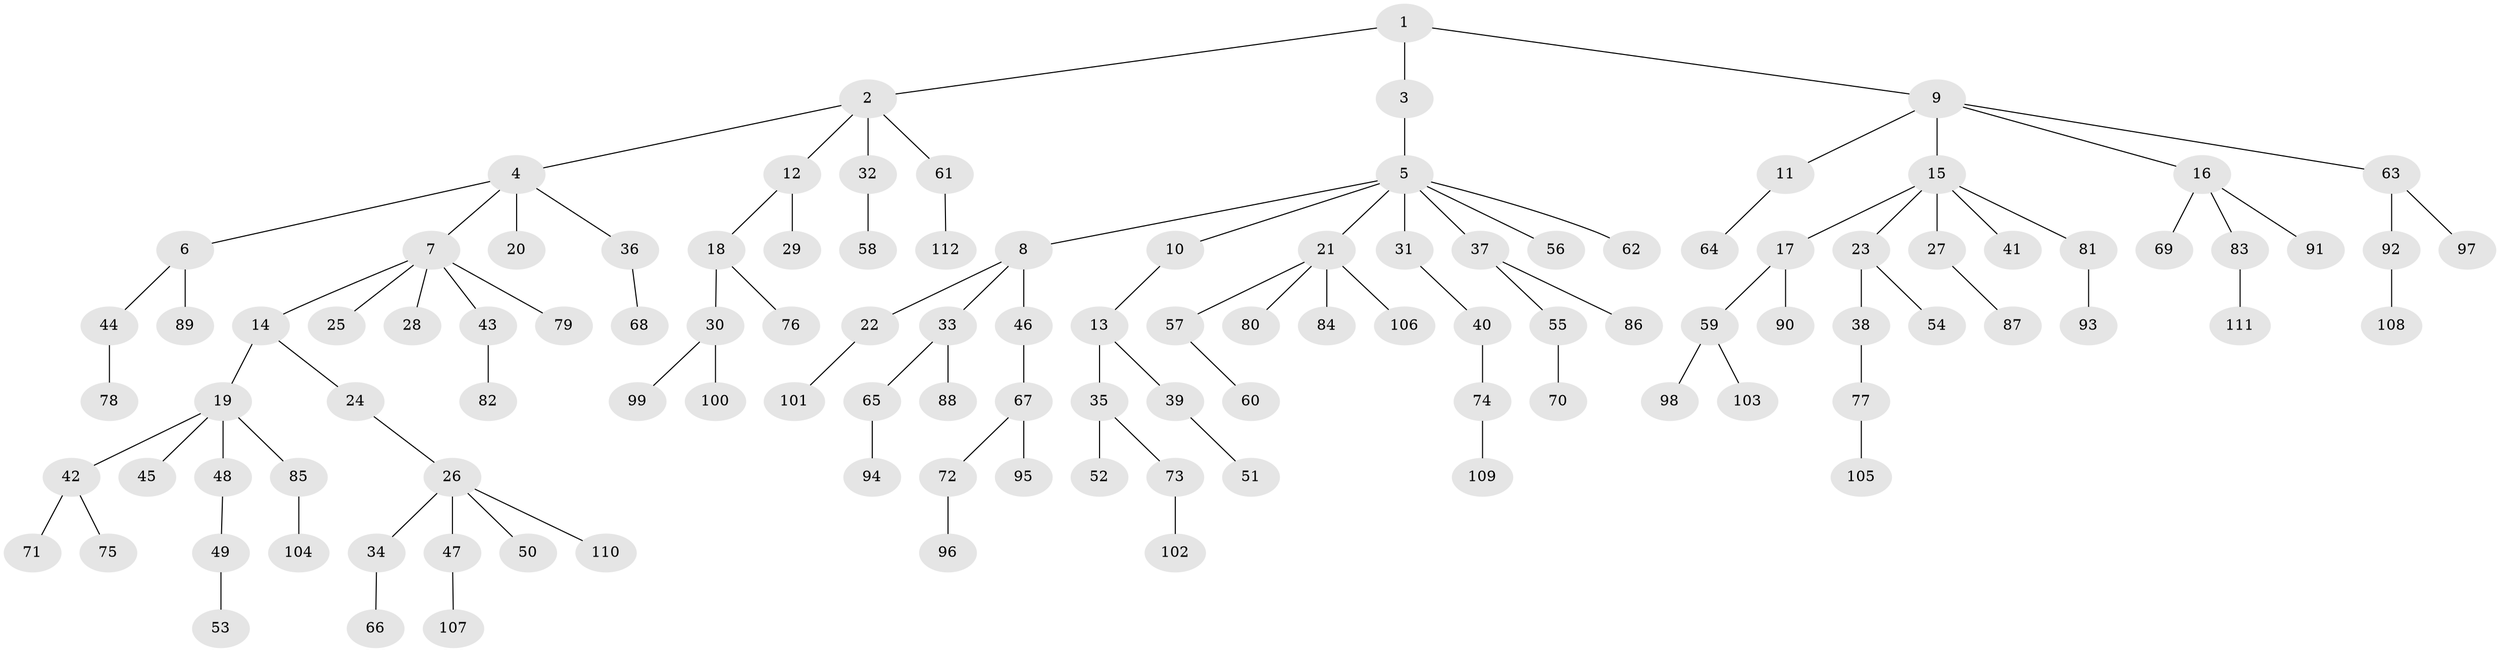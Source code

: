 // coarse degree distribution, {3: 0.10126582278481013, 5: 0.06329113924050633, 2: 0.25316455696202533, 4: 0.06329113924050633, 1: 0.5063291139240507, 7: 0.012658227848101266}
// Generated by graph-tools (version 1.1) at 2025/37/03/04/25 23:37:20]
// undirected, 112 vertices, 111 edges
graph export_dot {
  node [color=gray90,style=filled];
  1;
  2;
  3;
  4;
  5;
  6;
  7;
  8;
  9;
  10;
  11;
  12;
  13;
  14;
  15;
  16;
  17;
  18;
  19;
  20;
  21;
  22;
  23;
  24;
  25;
  26;
  27;
  28;
  29;
  30;
  31;
  32;
  33;
  34;
  35;
  36;
  37;
  38;
  39;
  40;
  41;
  42;
  43;
  44;
  45;
  46;
  47;
  48;
  49;
  50;
  51;
  52;
  53;
  54;
  55;
  56;
  57;
  58;
  59;
  60;
  61;
  62;
  63;
  64;
  65;
  66;
  67;
  68;
  69;
  70;
  71;
  72;
  73;
  74;
  75;
  76;
  77;
  78;
  79;
  80;
  81;
  82;
  83;
  84;
  85;
  86;
  87;
  88;
  89;
  90;
  91;
  92;
  93;
  94;
  95;
  96;
  97;
  98;
  99;
  100;
  101;
  102;
  103;
  104;
  105;
  106;
  107;
  108;
  109;
  110;
  111;
  112;
  1 -- 2;
  1 -- 3;
  1 -- 9;
  2 -- 4;
  2 -- 12;
  2 -- 32;
  2 -- 61;
  3 -- 5;
  4 -- 6;
  4 -- 7;
  4 -- 20;
  4 -- 36;
  5 -- 8;
  5 -- 10;
  5 -- 21;
  5 -- 31;
  5 -- 37;
  5 -- 56;
  5 -- 62;
  6 -- 44;
  6 -- 89;
  7 -- 14;
  7 -- 25;
  7 -- 28;
  7 -- 43;
  7 -- 79;
  8 -- 22;
  8 -- 33;
  8 -- 46;
  9 -- 11;
  9 -- 15;
  9 -- 16;
  9 -- 63;
  10 -- 13;
  11 -- 64;
  12 -- 18;
  12 -- 29;
  13 -- 35;
  13 -- 39;
  14 -- 19;
  14 -- 24;
  15 -- 17;
  15 -- 23;
  15 -- 27;
  15 -- 41;
  15 -- 81;
  16 -- 69;
  16 -- 83;
  16 -- 91;
  17 -- 59;
  17 -- 90;
  18 -- 30;
  18 -- 76;
  19 -- 42;
  19 -- 45;
  19 -- 48;
  19 -- 85;
  21 -- 57;
  21 -- 80;
  21 -- 84;
  21 -- 106;
  22 -- 101;
  23 -- 38;
  23 -- 54;
  24 -- 26;
  26 -- 34;
  26 -- 47;
  26 -- 50;
  26 -- 110;
  27 -- 87;
  30 -- 99;
  30 -- 100;
  31 -- 40;
  32 -- 58;
  33 -- 65;
  33 -- 88;
  34 -- 66;
  35 -- 52;
  35 -- 73;
  36 -- 68;
  37 -- 55;
  37 -- 86;
  38 -- 77;
  39 -- 51;
  40 -- 74;
  42 -- 71;
  42 -- 75;
  43 -- 82;
  44 -- 78;
  46 -- 67;
  47 -- 107;
  48 -- 49;
  49 -- 53;
  55 -- 70;
  57 -- 60;
  59 -- 98;
  59 -- 103;
  61 -- 112;
  63 -- 92;
  63 -- 97;
  65 -- 94;
  67 -- 72;
  67 -- 95;
  72 -- 96;
  73 -- 102;
  74 -- 109;
  77 -- 105;
  81 -- 93;
  83 -- 111;
  85 -- 104;
  92 -- 108;
}
